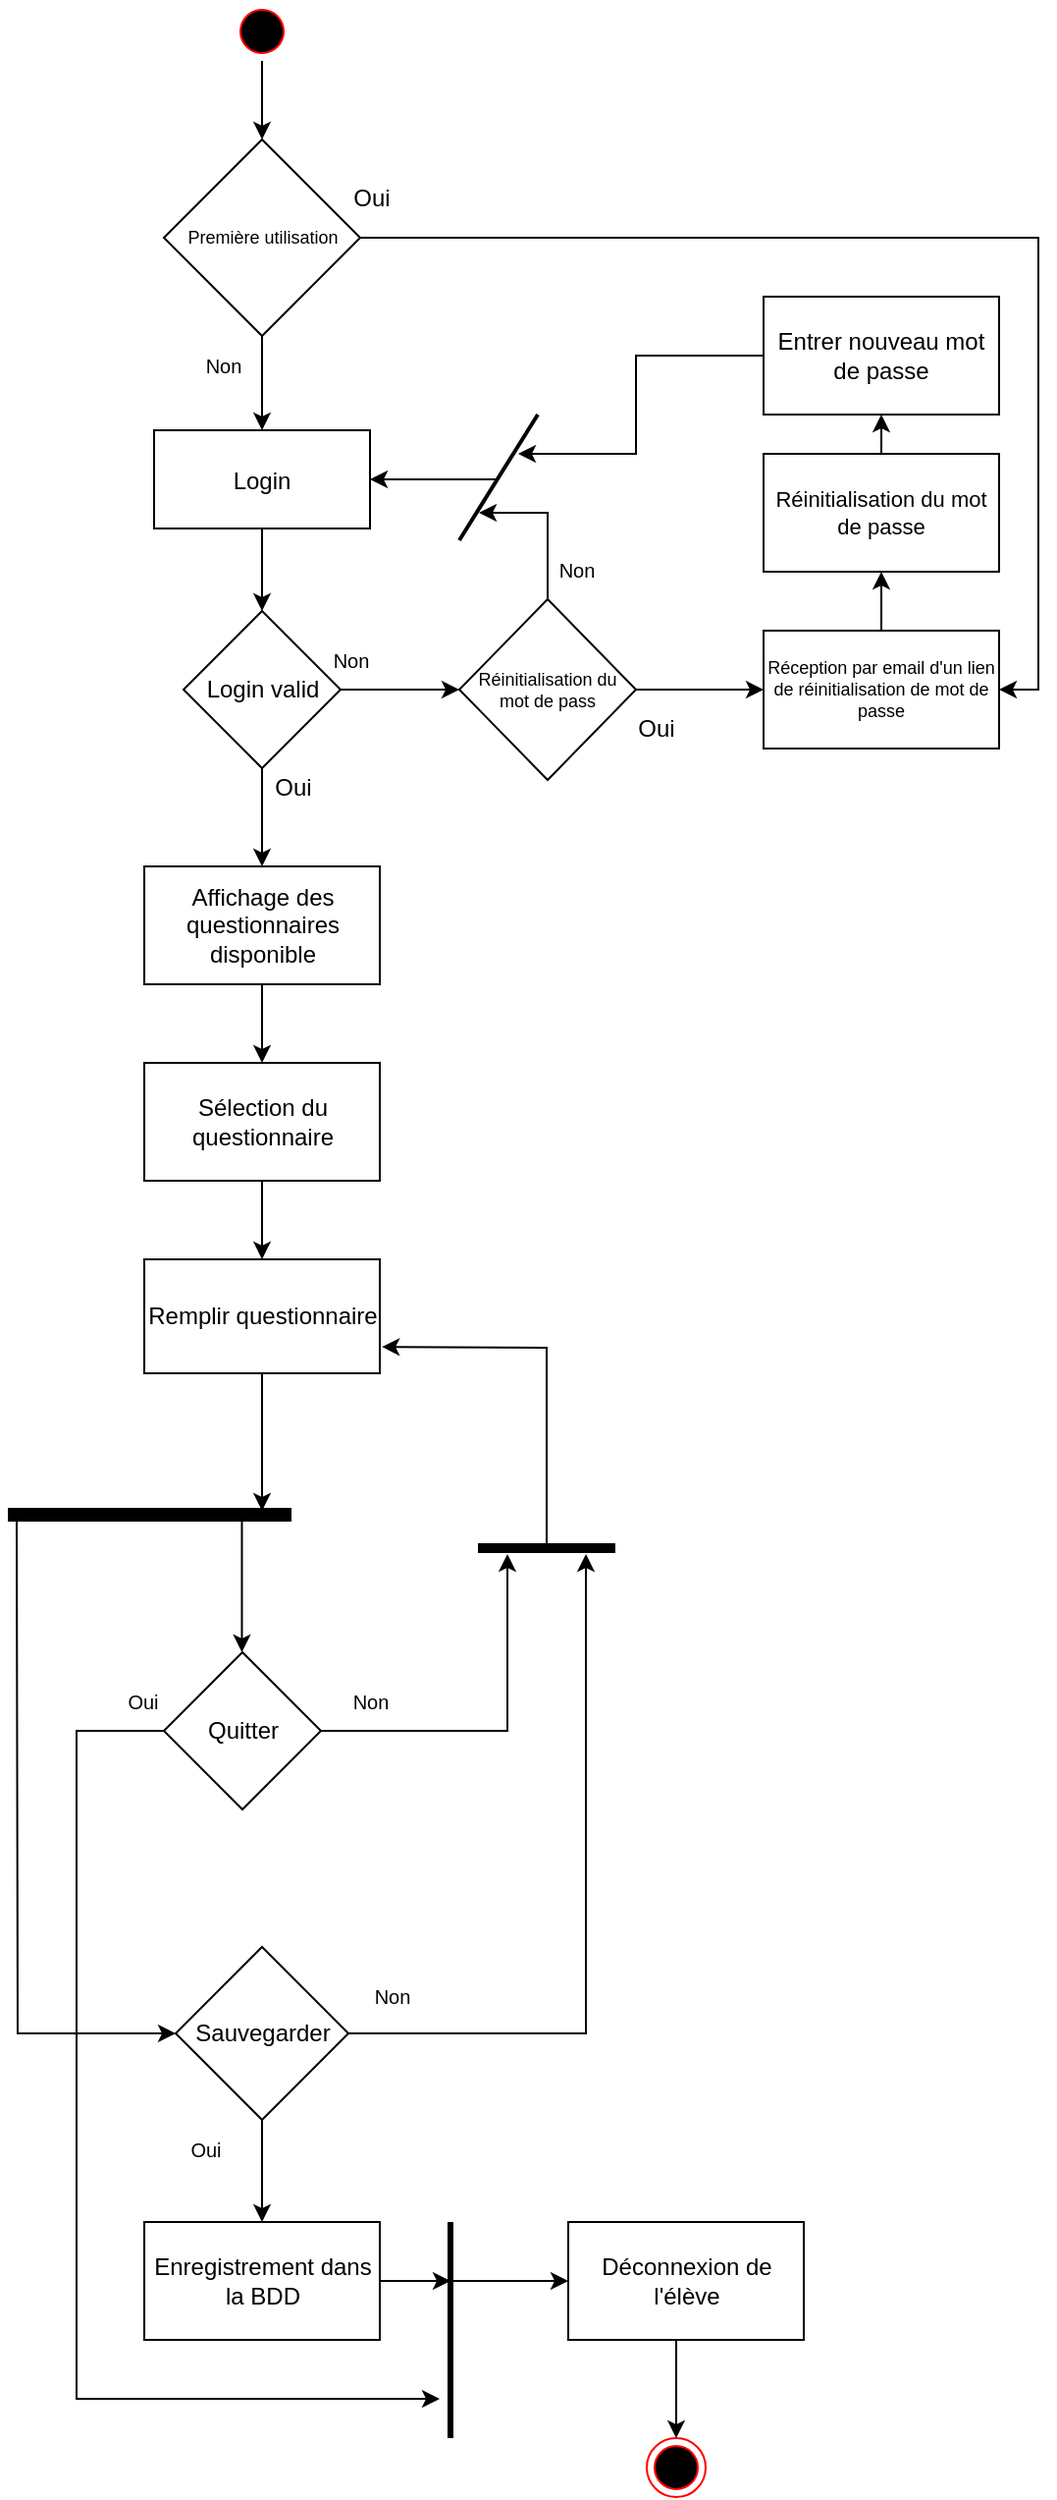 <mxfile version="19.0.3" type="github">
  <diagram name="Page-1" id="e7e014a7-5840-1c2e-5031-d8a46d1fe8dd">
    <mxGraphModel dx="4989" dy="1549" grid="1" gridSize="10" guides="1" tooltips="1" connect="1" arrows="1" fold="1" page="1" pageScale="1" pageWidth="1169" pageHeight="826" background="none" math="0" shadow="0">
      <root>
        <mxCell id="0" />
        <mxCell id="1" parent="0" />
        <mxCell id="ndIeQPS9fR7mqByQMIB2-12" style="edgeStyle=orthogonalEdgeStyle;rounded=0;orthogonalLoop=1;jettySize=auto;html=1;entryX=0.5;entryY=0;entryDx=0;entryDy=0;" parent="1" source="MWQz74-mzpOBfi5y9opP-53" target="MWQz74-mzpOBfi5y9opP-56" edge="1">
          <mxGeometry relative="1" as="geometry" />
        </mxCell>
        <mxCell id="MWQz74-mzpOBfi5y9opP-53" value="Sélection du questionnaire" style="whiteSpace=wrap;html=1;fillColor=none;strokeColor=rgb(0, 0, 0);fontColor=rgb(0, 0, 0);" parent="1" vertex="1">
          <mxGeometry x="-470.5" y="560" width="120" height="60" as="geometry" />
        </mxCell>
        <mxCell id="QAEg0vHoT1FQQfkNYD-j-29" style="edgeStyle=orthogonalEdgeStyle;rounded=0;orthogonalLoop=1;jettySize=auto;html=1;entryX=0.5;entryY=0;entryDx=0;entryDy=0;fontSize=9;strokeWidth=1;" parent="1" source="5" target="QAEg0vHoT1FQQfkNYD-j-24" edge="1">
          <mxGeometry relative="1" as="geometry" />
        </mxCell>
        <mxCell id="5" value="" style="ellipse;shape=startState;fillColor=#000000;strokeColor=#ff0000;" parent="1" vertex="1">
          <mxGeometry x="-425.5" y="20" width="30" height="30" as="geometry" />
        </mxCell>
        <mxCell id="7" value="Login" style="fillColor=none;" parent="1" vertex="1">
          <mxGeometry x="-465.5" y="238" width="110" height="50" as="geometry" />
        </mxCell>
        <mxCell id="MWQz74-mzpOBfi5y9opP-49" style="edgeStyle=orthogonalEdgeStyle;rounded=0;orthogonalLoop=1;jettySize=auto;html=1;entryX=0.5;entryY=0;entryDx=0;entryDy=0;fontColor=default;" parent="1" source="7" target="MWQz74-mzpOBfi5y9opP-47" edge="1">
          <mxGeometry relative="1" as="geometry" />
        </mxCell>
        <mxCell id="MWQz74-mzpOBfi5y9opP-48" style="edgeStyle=orthogonalEdgeStyle;rounded=0;orthogonalLoop=1;jettySize=auto;html=1;fontColor=default;exitX=1;exitY=0.5;exitDx=0;exitDy=0;entryX=0;entryY=0.5;entryDx=0;entryDy=0;" parent="1" source="MWQz74-mzpOBfi5y9opP-47" target="QAEg0vHoT1FQQfkNYD-j-10" edge="1">
          <mxGeometry relative="1" as="geometry">
            <mxPoint x="-135.5" y="220" as="targetPoint" />
            <Array as="points">
              <mxPoint x="-320" y="370" />
              <mxPoint x="-320" y="370" />
            </Array>
          </mxGeometry>
        </mxCell>
        <mxCell id="ndIeQPS9fR7mqByQMIB2-10" style="edgeStyle=orthogonalEdgeStyle;rounded=0;orthogonalLoop=1;jettySize=auto;html=1;exitX=0.5;exitY=1;exitDx=0;exitDy=0;entryX=0.5;entryY=0;entryDx=0;entryDy=0;" parent="1" source="MWQz74-mzpOBfi5y9opP-47" target="ndIeQPS9fR7mqByQMIB2-9" edge="1">
          <mxGeometry relative="1" as="geometry" />
        </mxCell>
        <mxCell id="MWQz74-mzpOBfi5y9opP-47" value="Login valid" style="rhombus;whiteSpace=wrap;html=1;fontColor=default;fillColor=none;" parent="1" vertex="1">
          <mxGeometry x="-450.5" y="330" width="80" height="80" as="geometry" />
        </mxCell>
        <mxCell id="MWQz74-mzpOBfi5y9opP-90" value="&lt;font style=&quot;font-size: 10px;&quot;&gt;Non&lt;/font&gt;" style="text;html=1;strokeColor=none;fillColor=none;align=center;verticalAlign=middle;whiteSpace=wrap;rounded=0;fontColor=default;" parent="1" vertex="1">
          <mxGeometry x="-395.5" y="340" width="60" height="30" as="geometry" />
        </mxCell>
        <mxCell id="ndIeQPS9fR7mqByQMIB2-14" style="edgeStyle=orthogonalEdgeStyle;rounded=0;orthogonalLoop=1;jettySize=auto;html=1;" parent="1" source="MWQz74-mzpOBfi5y9opP-56" edge="1">
          <mxGeometry relative="1" as="geometry">
            <mxPoint x="-410.5" y="788" as="targetPoint" />
          </mxGeometry>
        </mxCell>
        <mxCell id="MWQz74-mzpOBfi5y9opP-56" value="Remplir questionnaire" style="whiteSpace=wrap;html=1;fillColor=none;strokeColor=rgb(0, 0, 0);fontColor=rgb(0, 0, 0);" parent="1" vertex="1">
          <mxGeometry x="-470.5" y="660" width="120" height="58" as="geometry" />
        </mxCell>
        <mxCell id="MWQz74-mzpOBfi5y9opP-61" value="" style="endArrow=none;html=1;rounded=0;fontColor=default;strokeWidth=7;" parent="1" edge="1">
          <mxGeometry width="50" height="50" relative="1" as="geometry">
            <mxPoint x="-540" y="790" as="sourcePoint" />
            <mxPoint x="-395.5" y="790" as="targetPoint" />
          </mxGeometry>
        </mxCell>
        <mxCell id="MWQz74-mzpOBfi5y9opP-69" style="edgeStyle=orthogonalEdgeStyle;rounded=0;orthogonalLoop=1;jettySize=auto;html=1;fontColor=default;strokeWidth=1;" parent="1" source="MWQz74-mzpOBfi5y9opP-66" edge="1">
          <mxGeometry relative="1" as="geometry">
            <mxPoint x="-320" y="1240" as="targetPoint" />
            <Array as="points">
              <mxPoint x="-505" y="900" />
              <mxPoint x="-505" y="1240" />
            </Array>
          </mxGeometry>
        </mxCell>
        <mxCell id="MWQz74-mzpOBfi5y9opP-66" value="Quitter" style="rhombus;whiteSpace=wrap;html=1;fontColor=default;fillColor=none;" parent="1" vertex="1">
          <mxGeometry x="-460.5" y="860" width="80" height="80" as="geometry" />
        </mxCell>
        <mxCell id="MWQz74-mzpOBfi5y9opP-65" value="" style="endArrow=classic;html=1;rounded=0;fontColor=default;strokeWidth=1;" parent="1" edge="1">
          <mxGeometry width="50" height="50" relative="1" as="geometry">
            <mxPoint x="-420.76" y="790" as="sourcePoint" />
            <mxPoint x="-420.76" y="860" as="targetPoint" />
          </mxGeometry>
        </mxCell>
        <mxCell id="ndIeQPS9fR7mqByQMIB2-13" style="edgeStyle=orthogonalEdgeStyle;rounded=0;orthogonalLoop=1;jettySize=auto;html=1;entryX=0.5;entryY=0;entryDx=0;entryDy=0;" parent="1" source="MWQz74-mzpOBfi5y9opP-72" target="MWQz74-mzpOBfi5y9opP-76" edge="1">
          <mxGeometry relative="1" as="geometry" />
        </mxCell>
        <mxCell id="MWQz74-mzpOBfi5y9opP-72" value="Sauvegarder" style="rhombus;whiteSpace=wrap;html=1;fontColor=default;fillColor=none;" parent="1" vertex="1">
          <mxGeometry x="-454.5" y="1010" width="88" height="88" as="geometry" />
        </mxCell>
        <mxCell id="MWQz74-mzpOBfi5y9opP-91" value="&lt;font style=&quot;font-size: 10px;&quot;&gt;Non&lt;/font&gt;" style="text;html=1;strokeColor=none;fillColor=none;align=center;verticalAlign=middle;whiteSpace=wrap;rounded=0;fontColor=default;" parent="1" vertex="1">
          <mxGeometry x="-385.5" y="870" width="60" height="30" as="geometry" />
        </mxCell>
        <mxCell id="MWQz74-mzpOBfi5y9opP-92" value="&lt;font style=&quot;font-size: 10px;&quot;&gt;Non&lt;/font&gt;" style="text;html=1;strokeColor=none;fillColor=none;align=center;verticalAlign=middle;whiteSpace=wrap;rounded=0;fontColor=default;" parent="1" vertex="1">
          <mxGeometry x="-374.5" y="1020" width="60" height="30" as="geometry" />
        </mxCell>
        <mxCell id="MWQz74-mzpOBfi5y9opP-93" value="&lt;font style=&quot;font-size: 10px;&quot;&gt;Oui&lt;/font&gt;&lt;span style=&quot;color: rgba(0, 0, 0, 0); font-family: monospace; font-size: 0px; text-align: start;&quot;&gt;%3CmxGraphModel%3E%3Croot%3E%3CmxCell%20id%3D%220%22%2F%3E%3CmxCell%20id%3D%221%22%20parent%3D%220%22%2F%3E%3CmxCell%20id%3D%222%22%20value%3D%22%26lt%3Bfont%20style%3D%26quot%3Bfont-size%3A%2010px%3B%26quot%3B%26gt%3BNon%26lt%3B%2Ffont%26gt%3B%22%20style%3D%22text%3Bhtml%3D1%3BstrokeColor%3Dnone%3BfillColor%3Dnone%3Balign%3Dcenter%3BverticalAlign%3Dmiddle%3BwhiteSpace%3Dwrap%3Brounded%3D0%3BfontColor%3Ddefault%3B%22%20vertex%3D%221%22%20parent%3D%221%22%3E%3CmxGeometry%20x%3D%22320%22%20y%3D%22960%22%20width%3D%2260%22%20height%3D%2230%22%20as%3D%22geometry%22%2F%3E%3C%2FmxCell%3E%3C%2Froot%3E%3C%2FmxGraphModel%3E&lt;/span&gt;" style="text;html=1;strokeColor=none;fillColor=none;align=center;verticalAlign=middle;whiteSpace=wrap;rounded=0;fontColor=default;" parent="1" vertex="1">
          <mxGeometry x="-469.5" y="1098" width="60" height="30" as="geometry" />
        </mxCell>
        <mxCell id="MWQz74-mzpOBfi5y9opP-94" value="&lt;font style=&quot;font-size: 10px;&quot;&gt;Oui&lt;/font&gt;&lt;span style=&quot;color: rgba(0, 0, 0, 0); font-family: monospace; font-size: 0px; text-align: start;&quot;&gt;%3CmxGraphModel%3E%3Croot%3E%3CmxCell%20id%3D%220%22%2F%3E%3CmxCell%20id%3D%221%22%20parent%3D%220%22%2F%3E%3CmxCell%20id%3D%222%22%20value%3D%22%26lt%3Bfont%20style%3D%26quot%3Bfont-size%3A%2010px%3B%26quot%3B%26gt%3BNon%26lt%3B%2Ffont%26gt%3B%22%20style%3D%22text%3Bhtml%3D1%3BstrokeColor%3Dnone%3BfillColor%3Dnone%3Balign%3Dcenter%3BverticalAlign%3Dmiddle%3BwhiteSpace%3Dwrap%3Brounded%3D0%3BfontColor%3Ddefault%3B%22%20vertex%3D%221%22%20parent%3D%221%22%3E%3CmxGeometry%20x%3D%22320%22%20y%3D%22960%22%20width%3D%2260%22%20height%3D%2230%22%20as%3D%22geometry%22%2F%3E%3C%2FmxCell%3E%3C%2Froot%3E%3C%2FmxGraphModel%3E&lt;/span&gt;" style="text;html=1;strokeColor=none;fillColor=none;align=center;verticalAlign=middle;whiteSpace=wrap;rounded=0;fontColor=default;" parent="1" vertex="1">
          <mxGeometry x="-501" y="870" width="60" height="30" as="geometry" />
        </mxCell>
        <mxCell id="MWQz74-mzpOBfi5y9opP-64" value="" style="endArrow=classic;html=1;rounded=0;fontColor=default;strokeWidth=1;entryX=0;entryY=0.5;entryDx=0;entryDy=0;" parent="1" target="MWQz74-mzpOBfi5y9opP-72" edge="1">
          <mxGeometry width="50" height="50" relative="1" as="geometry">
            <mxPoint x="-535.5" y="790" as="sourcePoint" />
            <mxPoint x="-555.5" y="1130" as="targetPoint" />
            <Array as="points">
              <mxPoint x="-535" y="1054" />
            </Array>
          </mxGeometry>
        </mxCell>
        <mxCell id="MWQz74-mzpOBfi5y9opP-84" value="" style="endArrow=none;html=1;rounded=0;fontColor=default;strokeWidth=5;" parent="1" edge="1">
          <mxGeometry width="50" height="50" relative="1" as="geometry">
            <mxPoint x="-300.5" y="807" as="sourcePoint" />
            <mxPoint x="-230.5" y="807" as="targetPoint" />
          </mxGeometry>
        </mxCell>
        <mxCell id="MWQz74-mzpOBfi5y9opP-86" style="edgeStyle=orthogonalEdgeStyle;rounded=0;orthogonalLoop=1;jettySize=auto;html=1;fontColor=default;endArrow=classic;endFill=1;strokeWidth=1;" parent="1" source="MWQz74-mzpOBfi5y9opP-72" edge="1">
          <mxGeometry relative="1" as="geometry">
            <mxPoint x="-245.5" y="810" as="targetPoint" />
            <Array as="points">
              <mxPoint x="-245" y="1054" />
            </Array>
          </mxGeometry>
        </mxCell>
        <mxCell id="MWQz74-mzpOBfi5y9opP-88" style="edgeStyle=orthogonalEdgeStyle;rounded=0;orthogonalLoop=1;jettySize=auto;html=1;fontColor=default;endArrow=classic;endFill=1;strokeWidth=1;" parent="1" source="MWQz74-mzpOBfi5y9opP-66" edge="1">
          <mxGeometry relative="1" as="geometry">
            <mxPoint x="-285.5" y="810" as="targetPoint" />
            <Array as="points">
              <mxPoint x="-285" y="900" />
            </Array>
          </mxGeometry>
        </mxCell>
        <mxCell id="MWQz74-mzpOBfi5y9opP-89" value="" style="endArrow=classic;html=1;rounded=0;fontColor=default;strokeWidth=1;entryX=1.009;entryY=0.768;entryDx=0;entryDy=0;entryPerimeter=0;" parent="1" target="MWQz74-mzpOBfi5y9opP-56" edge="1">
          <mxGeometry width="50" height="50" relative="1" as="geometry">
            <mxPoint x="-265.5" y="807" as="sourcePoint" />
            <mxPoint x="-445.5" y="835" as="targetPoint" />
            <Array as="points">
              <mxPoint x="-265.5" y="705" />
            </Array>
          </mxGeometry>
        </mxCell>
        <mxCell id="ndIeQPS9fR7mqByQMIB2-16" style="edgeStyle=orthogonalEdgeStyle;rounded=0;orthogonalLoop=1;jettySize=auto;html=1;strokeWidth=1;" parent="1" source="MWQz74-mzpOBfi5y9opP-76" edge="1">
          <mxGeometry relative="1" as="geometry">
            <mxPoint x="-314.5" y="1180" as="targetPoint" />
          </mxGeometry>
        </mxCell>
        <mxCell id="MWQz74-mzpOBfi5y9opP-76" value="Enregistrement dans la BDD" style="rounded=0;whiteSpace=wrap;html=1;fontColor=default;fillColor=none;" parent="1" vertex="1">
          <mxGeometry x="-470.5" y="1150" width="120" height="60" as="geometry" />
        </mxCell>
        <mxCell id="MWQz74-mzpOBfi5y9opP-80" value="Déconnexion de l&#39;élève" style="rounded=0;whiteSpace=wrap;html=1;fontColor=default;fillColor=none;" parent="1" vertex="1">
          <mxGeometry x="-254.5" y="1150" width="120" height="60" as="geometry" />
        </mxCell>
        <mxCell id="MWQz74-mzpOBfi5y9opP-82" value="" style="ellipse;html=1;shape=endState;fillColor=#000000;strokeColor=#ff0000;fontColor=default;" parent="1" vertex="1">
          <mxGeometry x="-214.5" y="1260" width="30" height="30" as="geometry" />
        </mxCell>
        <mxCell id="MWQz74-mzpOBfi5y9opP-81" style="edgeStyle=orthogonalEdgeStyle;rounded=0;orthogonalLoop=1;jettySize=auto;html=1;fontColor=default;endArrow=classic;endFill=1;strokeWidth=1;" parent="1" edge="1">
          <mxGeometry relative="1" as="geometry">
            <mxPoint x="-199.5" y="1260" as="targetPoint" />
            <mxPoint x="-199.5" y="1210" as="sourcePoint" />
          </mxGeometry>
        </mxCell>
        <mxCell id="ndIeQPS9fR7mqByQMIB2-7" value="Oui" style="text;html=1;align=center;verticalAlign=middle;resizable=0;points=[];autosize=1;strokeColor=none;fillColor=none;" parent="1" vertex="1">
          <mxGeometry x="-410.5" y="410" width="30" height="20" as="geometry" />
        </mxCell>
        <mxCell id="ndIeQPS9fR7mqByQMIB2-11" style="edgeStyle=orthogonalEdgeStyle;rounded=0;orthogonalLoop=1;jettySize=auto;html=1;entryX=0.5;entryY=0;entryDx=0;entryDy=0;" parent="1" source="ndIeQPS9fR7mqByQMIB2-9" target="MWQz74-mzpOBfi5y9opP-53" edge="1">
          <mxGeometry relative="1" as="geometry" />
        </mxCell>
        <mxCell id="ndIeQPS9fR7mqByQMIB2-9" value="Affichage des questionnaires disponible" style="rounded=0;whiteSpace=wrap;html=1;fillColor=none;" parent="1" vertex="1">
          <mxGeometry x="-470.5" y="460" width="120" height="60" as="geometry" />
        </mxCell>
        <mxCell id="ndIeQPS9fR7mqByQMIB2-15" value="" style="endArrow=none;html=1;rounded=0;strokeWidth=3;" parent="1" edge="1">
          <mxGeometry width="50" height="50" relative="1" as="geometry">
            <mxPoint x="-314.5" y="1260" as="sourcePoint" />
            <mxPoint x="-314.5" y="1150" as="targetPoint" />
          </mxGeometry>
        </mxCell>
        <mxCell id="ndIeQPS9fR7mqByQMIB2-17" value="" style="endArrow=classic;html=1;rounded=0;strokeWidth=1;entryX=0;entryY=0.5;entryDx=0;entryDy=0;" parent="1" target="MWQz74-mzpOBfi5y9opP-80" edge="1">
          <mxGeometry width="50" height="50" relative="1" as="geometry">
            <mxPoint x="-314.5" y="1180" as="sourcePoint" />
            <mxPoint x="-394.5" y="1120" as="targetPoint" />
          </mxGeometry>
        </mxCell>
        <mxCell id="QAEg0vHoT1FQQfkNYD-j-15" value="" style="edgeStyle=orthogonalEdgeStyle;rounded=0;orthogonalLoop=1;jettySize=auto;html=1;fontSize=9;" parent="1" source="QAEg0vHoT1FQQfkNYD-j-10" target="QAEg0vHoT1FQQfkNYD-j-14" edge="1">
          <mxGeometry relative="1" as="geometry" />
        </mxCell>
        <mxCell id="QAEg0vHoT1FQQfkNYD-j-18" style="edgeStyle=orthogonalEdgeStyle;rounded=0;orthogonalLoop=1;jettySize=auto;html=1;exitX=0.5;exitY=0;exitDx=0;exitDy=0;fontSize=9;strokeWidth=1;" parent="1" source="QAEg0vHoT1FQQfkNYD-j-10" edge="1">
          <mxGeometry relative="1" as="geometry">
            <mxPoint x="-300" y="280" as="targetPoint" />
            <Array as="points">
              <mxPoint x="-265" y="280" />
            </Array>
          </mxGeometry>
        </mxCell>
        <mxCell id="QAEg0vHoT1FQQfkNYD-j-10" value="Réinitialisation du mot de pass" style="rhombus;whiteSpace=wrap;html=1;fillColor=none;fontSize=9;" parent="1" vertex="1">
          <mxGeometry x="-310" y="324" width="90" height="92" as="geometry" />
        </mxCell>
        <mxCell id="QAEg0vHoT1FQQfkNYD-j-12" value="&lt;font style=&quot;font-size: 10px;&quot;&gt;Non&lt;/font&gt;" style="text;html=1;strokeColor=none;fillColor=none;align=center;verticalAlign=middle;whiteSpace=wrap;rounded=0;fontColor=default;" parent="1" vertex="1">
          <mxGeometry x="-280" y="294" width="60" height="30" as="geometry" />
        </mxCell>
        <mxCell id="QAEg0vHoT1FQQfkNYD-j-13" value="Oui" style="text;html=1;align=center;verticalAlign=middle;resizable=0;points=[];autosize=1;strokeColor=none;fillColor=none;" parent="1" vertex="1">
          <mxGeometry x="-225.5" y="380" width="30" height="20" as="geometry" />
        </mxCell>
        <mxCell id="QAEg0vHoT1FQQfkNYD-j-21" value="" style="edgeStyle=orthogonalEdgeStyle;rounded=0;orthogonalLoop=1;jettySize=auto;html=1;fontSize=9;strokeWidth=1;" parent="1" source="QAEg0vHoT1FQQfkNYD-j-14" target="QAEg0vHoT1FQQfkNYD-j-20" edge="1">
          <mxGeometry relative="1" as="geometry" />
        </mxCell>
        <mxCell id="QAEg0vHoT1FQQfkNYD-j-14" value="Réception par email d&#39;un lien de réinitialisation de mot de passe" style="whiteSpace=wrap;html=1;fontSize=9;fillColor=none;" parent="1" vertex="1">
          <mxGeometry x="-155" y="340" width="120" height="60" as="geometry" />
        </mxCell>
        <mxCell id="QAEg0vHoT1FQQfkNYD-j-16" value="" style="endArrow=none;html=1;rounded=0;fontSize=9;strokeWidth=2;" parent="1" edge="1">
          <mxGeometry width="50" height="50" relative="1" as="geometry">
            <mxPoint x="-310" y="294" as="sourcePoint" />
            <mxPoint x="-270" y="230" as="targetPoint" />
          </mxGeometry>
        </mxCell>
        <mxCell id="QAEg0vHoT1FQQfkNYD-j-19" value="" style="endArrow=classic;html=1;rounded=0;fontSize=9;strokeWidth=1;entryX=1;entryY=0.5;entryDx=0;entryDy=0;" parent="1" target="7" edge="1">
          <mxGeometry width="50" height="50" relative="1" as="geometry">
            <mxPoint x="-290" y="263" as="sourcePoint" />
            <mxPoint x="-130" y="320" as="targetPoint" />
          </mxGeometry>
        </mxCell>
        <mxCell id="PK3yVrmwv5eOQknxgopT-8" style="edgeStyle=orthogonalEdgeStyle;rounded=0;orthogonalLoop=1;jettySize=auto;html=1;exitX=0.5;exitY=0;exitDx=0;exitDy=0;entryX=0.5;entryY=1;entryDx=0;entryDy=0;fontSize=11;" parent="1" source="QAEg0vHoT1FQQfkNYD-j-20" target="PK3yVrmwv5eOQknxgopT-7" edge="1">
          <mxGeometry relative="1" as="geometry" />
        </mxCell>
        <mxCell id="QAEg0vHoT1FQQfkNYD-j-20" value="Réinitialisation du mot de passe" style="whiteSpace=wrap;html=1;fontSize=11;fillColor=none;" parent="1" vertex="1">
          <mxGeometry x="-155" y="250" width="120" height="60" as="geometry" />
        </mxCell>
        <mxCell id="QAEg0vHoT1FQQfkNYD-j-27" style="edgeStyle=orthogonalEdgeStyle;rounded=0;orthogonalLoop=1;jettySize=auto;html=1;entryX=0.5;entryY=0;entryDx=0;entryDy=0;fontSize=9;strokeWidth=1;" parent="1" source="QAEg0vHoT1FQQfkNYD-j-24" target="7" edge="1">
          <mxGeometry relative="1" as="geometry" />
        </mxCell>
        <mxCell id="QAEg0vHoT1FQQfkNYD-j-31" value="" style="edgeStyle=orthogonalEdgeStyle;rounded=0;orthogonalLoop=1;jettySize=auto;html=1;fontSize=9;strokeWidth=1;entryX=1;entryY=0.5;entryDx=0;entryDy=0;" parent="1" source="QAEg0vHoT1FQQfkNYD-j-24" target="QAEg0vHoT1FQQfkNYD-j-14" edge="1">
          <mxGeometry relative="1" as="geometry">
            <mxPoint x="-290.5" y="140" as="targetPoint" />
          </mxGeometry>
        </mxCell>
        <mxCell id="QAEg0vHoT1FQQfkNYD-j-24" value="Première utilisation" style="rhombus;whiteSpace=wrap;html=1;fontSize=9;fillColor=none;" parent="1" vertex="1">
          <mxGeometry x="-460.5" y="90" width="100" height="100" as="geometry" />
        </mxCell>
        <mxCell id="QAEg0vHoT1FQQfkNYD-j-25" value="&lt;font style=&quot;font-size: 10px;&quot;&gt;Non&lt;/font&gt;" style="text;html=1;strokeColor=none;fillColor=none;align=center;verticalAlign=middle;whiteSpace=wrap;rounded=0;fontColor=default;" parent="1" vertex="1">
          <mxGeometry x="-460.5" y="190" width="60" height="30" as="geometry" />
        </mxCell>
        <mxCell id="QAEg0vHoT1FQQfkNYD-j-28" value="Oui" style="text;html=1;align=center;verticalAlign=middle;resizable=0;points=[];autosize=1;strokeColor=none;fillColor=none;" parent="1" vertex="1">
          <mxGeometry x="-370.5" y="110" width="30" height="20" as="geometry" />
        </mxCell>
        <mxCell id="PK3yVrmwv5eOQknxgopT-9" style="edgeStyle=orthogonalEdgeStyle;rounded=0;orthogonalLoop=1;jettySize=auto;html=1;fontSize=11;" parent="1" source="PK3yVrmwv5eOQknxgopT-7" edge="1">
          <mxGeometry relative="1" as="geometry">
            <mxPoint x="-280" y="250" as="targetPoint" />
            <Array as="points">
              <mxPoint x="-220" y="200" />
              <mxPoint x="-220" y="250" />
            </Array>
          </mxGeometry>
        </mxCell>
        <mxCell id="PK3yVrmwv5eOQknxgopT-7" value="Entrer nouveau mot de passe" style="rounded=0;whiteSpace=wrap;html=1;fillColor=none;" parent="1" vertex="1">
          <mxGeometry x="-155" y="170" width="120" height="60" as="geometry" />
        </mxCell>
      </root>
    </mxGraphModel>
  </diagram>
</mxfile>
